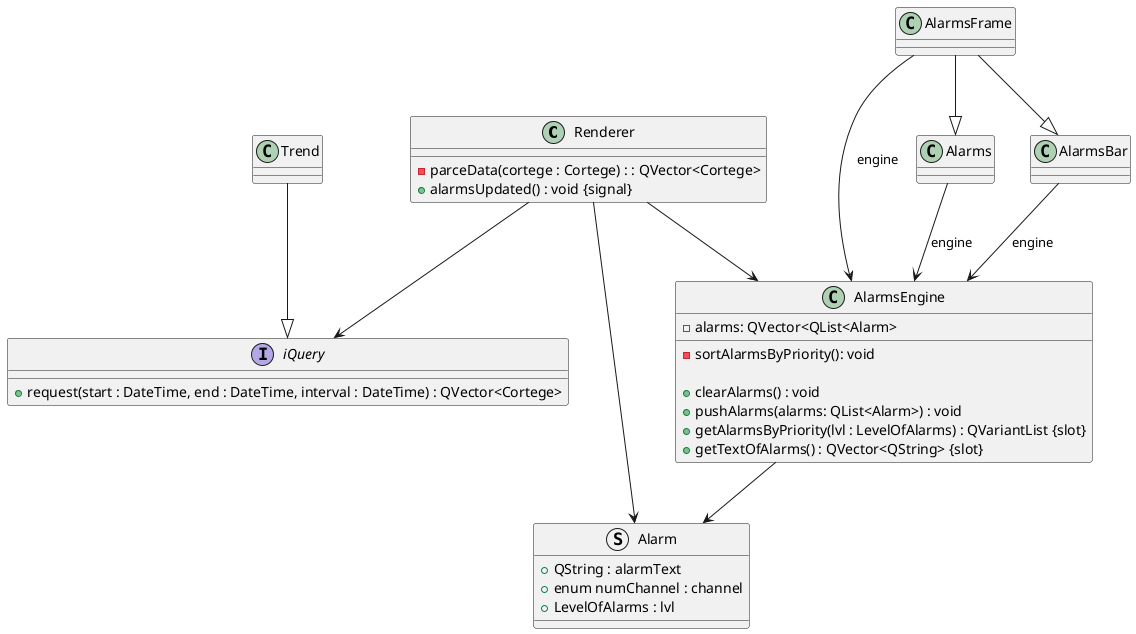@startuml ClassDiagram

class Renderer {
    - parceDatа(cortege : Cortege) : : QVector<Cortege>
    + alarmsUpdated() : void {signal}
}

interface iQuery {
    + request(start : DateTime, end : DateTime, interval : DateTime) : QVector<Cortege>
}

class AlarmsEngine {
    - alarms: QVector<QList<Alarm>
    - sortAlarmsByPriority(): void

    + clearAlarms() : void
    + pushAlarms(alarms: QList<Alarm>) : void
    + getAlarmsByPriority(lvl : LevelOfAlarms) : QVariantList {slot}
    + getTextOfAlarms() : QVector<QString> {slot}
}

struct Alarm {
    + QString : alarmText
    + enum numChannel : channel
    + LevelOfAlarms : lvl
}

Renderer --> Alarm
AlarmsEngine --> Alarm

Renderer --> iQuery
Trend --|> iQuery

Renderer --> AlarmsEngine

AlarmsFrame --|> Alarms
Alarms --> AlarmsEngine : engine

AlarmsFrame --> AlarmsEngine : engine

AlarmsFrame --|> AlarmsBar
AlarmsBar --> AlarmsEngine : engine

@enduml